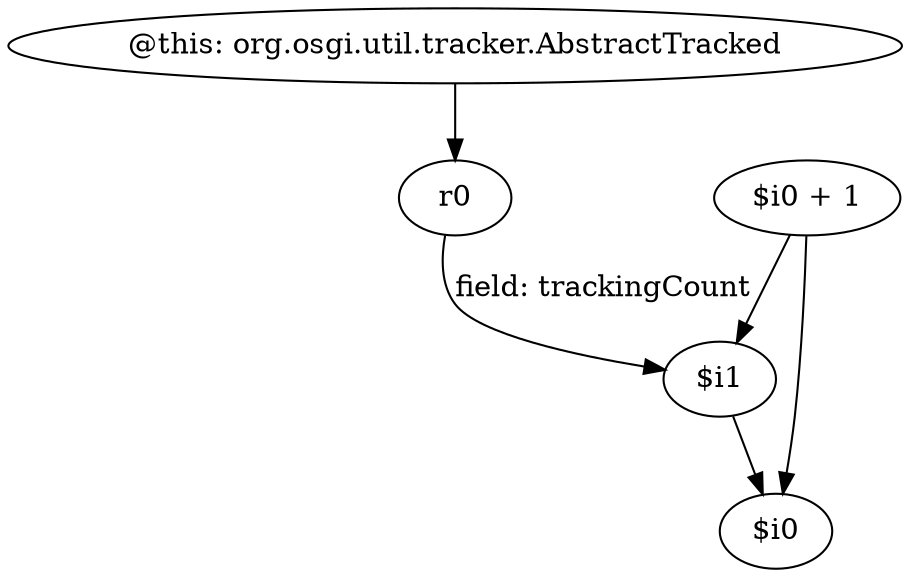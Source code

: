 digraph g {
0[label="@this: org.osgi.util.tracker.AbstractTracked"]
1[label="r0"]
0->1[label=""]
2[label="$i1"]
3[label="$i0"]
2->3[label=""]
1->2[label="field: trackingCount"]
4[label="$i0 + 1"]
4->3[label=""]
4->2[label=""]
}